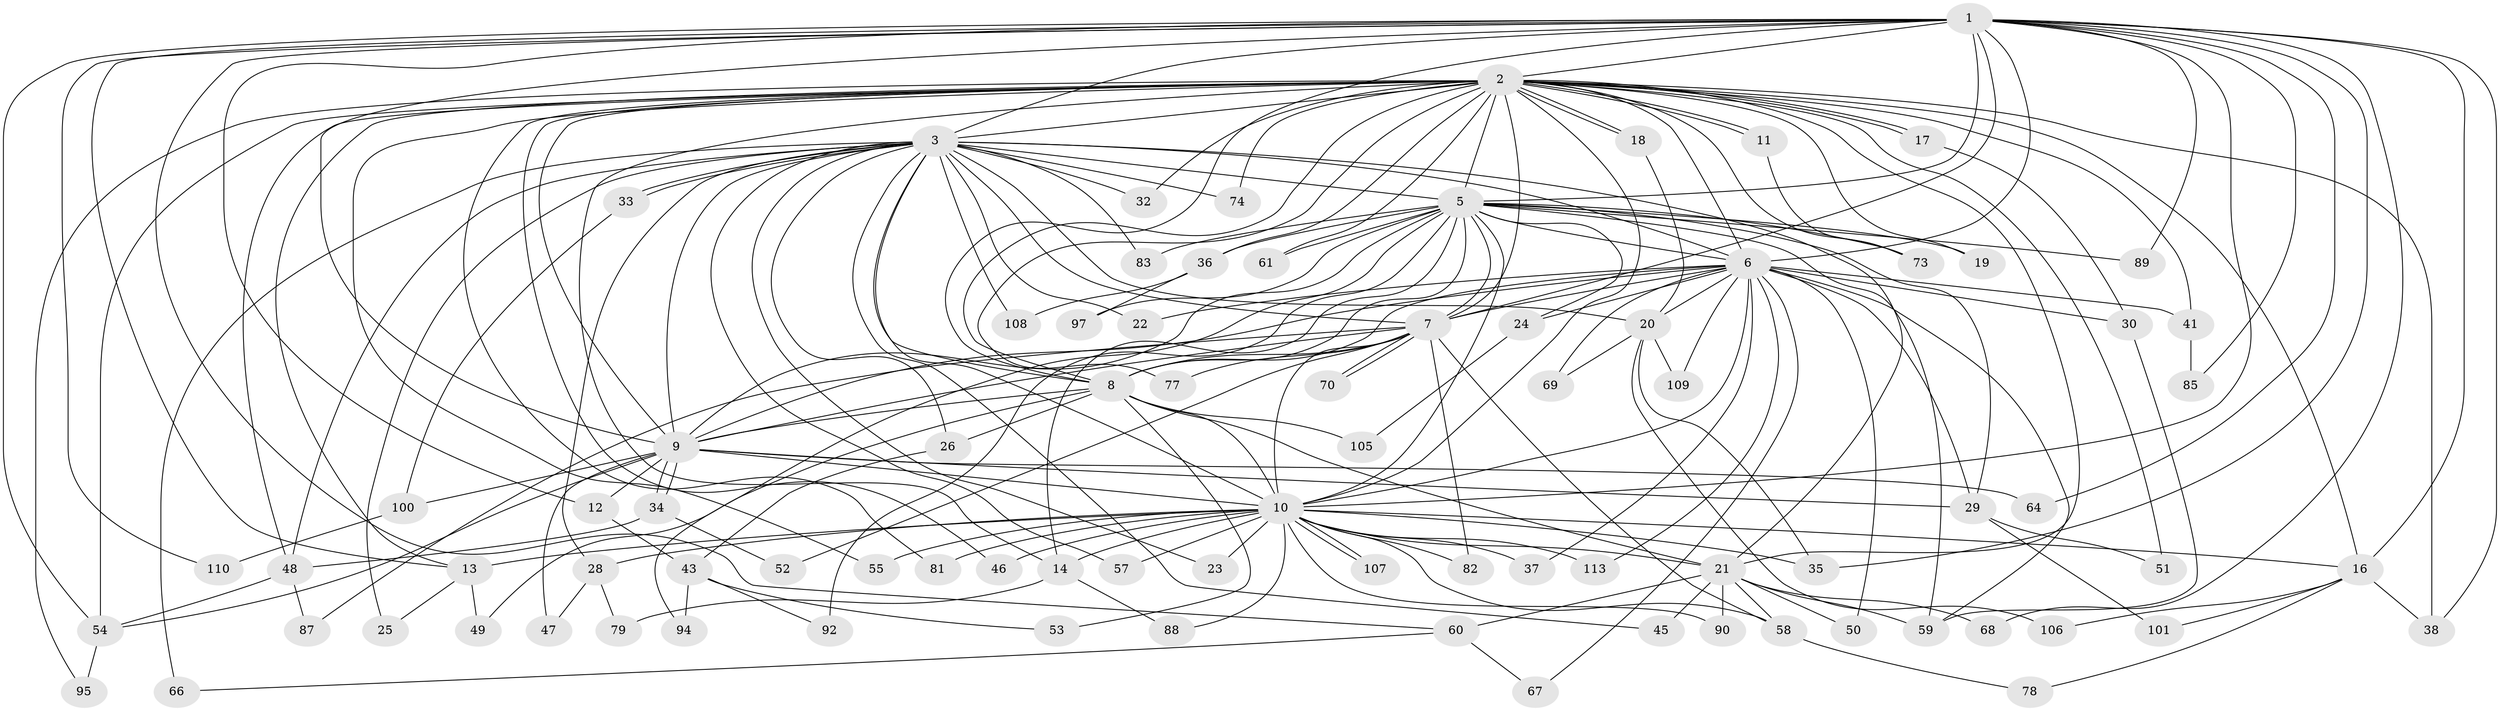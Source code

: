// original degree distribution, {23: 0.008849557522123894, 40: 0.008849557522123894, 20: 0.008849557522123894, 15: 0.017699115044247787, 26: 0.008849557522123894, 21: 0.008849557522123894, 14: 0.008849557522123894, 19: 0.008849557522123894, 30: 0.008849557522123894, 3: 0.17699115044247787, 5: 0.07079646017699115, 4: 0.061946902654867256, 7: 0.008849557522123894, 2: 0.5752212389380531, 6: 0.008849557522123894, 8: 0.008849557522123894}
// Generated by graph-tools (version 1.1) at 2025/41/03/06/25 10:41:38]
// undirected, 84 vertices, 202 edges
graph export_dot {
graph [start="1"]
  node [color=gray90,style=filled];
  1 [super="+42"];
  2 [super="+40"];
  3 [super="+4"];
  5 [super="+102"];
  6 [super="+15"];
  7 [super="+31"];
  8 [super="+76"];
  9 [super="+75"];
  10 [super="+93"];
  11;
  12;
  13 [super="+91"];
  14 [super="+65"];
  16 [super="+111"];
  17;
  18;
  19;
  20 [super="+39"];
  21 [super="+27"];
  22;
  23;
  24;
  25;
  26 [super="+104"];
  28;
  29 [super="+99"];
  30 [super="+62"];
  32;
  33;
  34 [super="+86"];
  35 [super="+96"];
  36 [super="+44"];
  37;
  38 [super="+56"];
  41 [super="+63"];
  43;
  45;
  46;
  47 [super="+72"];
  48 [super="+98"];
  49;
  50;
  51;
  52;
  53;
  54 [super="+84"];
  55;
  57;
  58 [super="+71"];
  59 [super="+80"];
  60;
  61;
  64;
  66;
  67;
  68;
  69;
  70;
  73 [super="+103"];
  74;
  77;
  78;
  79;
  81;
  82;
  83;
  85;
  87;
  88;
  89;
  90;
  92 [super="+112"];
  94;
  95;
  97;
  100;
  101;
  105;
  106;
  107;
  108;
  109;
  110;
  113;
  1 -- 2 [weight=2];
  1 -- 3 [weight=2];
  1 -- 5 [weight=2];
  1 -- 6;
  1 -- 7 [weight=2];
  1 -- 8;
  1 -- 9;
  1 -- 10;
  1 -- 12;
  1 -- 13;
  1 -- 16;
  1 -- 35;
  1 -- 54;
  1 -- 60;
  1 -- 64;
  1 -- 68;
  1 -- 89;
  1 -- 110;
  1 -- 38;
  1 -- 85;
  2 -- 3 [weight=2];
  2 -- 5;
  2 -- 6;
  2 -- 7;
  2 -- 8;
  2 -- 9 [weight=2];
  2 -- 10;
  2 -- 11;
  2 -- 11;
  2 -- 13;
  2 -- 14;
  2 -- 17;
  2 -- 17;
  2 -- 18;
  2 -- 18;
  2 -- 19;
  2 -- 32;
  2 -- 36;
  2 -- 38;
  2 -- 41 [weight=2];
  2 -- 46;
  2 -- 48;
  2 -- 51;
  2 -- 55;
  2 -- 61;
  2 -- 73;
  2 -- 74;
  2 -- 77;
  2 -- 81;
  2 -- 95;
  2 -- 54;
  2 -- 16;
  2 -- 21;
  3 -- 5 [weight=2];
  3 -- 6 [weight=2];
  3 -- 7 [weight=2];
  3 -- 8 [weight=2];
  3 -- 9 [weight=2];
  3 -- 10 [weight=2];
  3 -- 20;
  3 -- 22;
  3 -- 23;
  3 -- 26;
  3 -- 33;
  3 -- 33;
  3 -- 48;
  3 -- 57;
  3 -- 74;
  3 -- 83;
  3 -- 108;
  3 -- 32;
  3 -- 66;
  3 -- 45;
  3 -- 21;
  3 -- 25;
  3 -- 28;
  5 -- 6 [weight=2];
  5 -- 7;
  5 -- 8;
  5 -- 9;
  5 -- 10;
  5 -- 14;
  5 -- 19;
  5 -- 24;
  5 -- 29;
  5 -- 36 [weight=2];
  5 -- 61;
  5 -- 73;
  5 -- 83;
  5 -- 89;
  5 -- 92 [weight=2];
  5 -- 94;
  5 -- 97;
  5 -- 59;
  6 -- 7;
  6 -- 8;
  6 -- 9;
  6 -- 10;
  6 -- 22;
  6 -- 24;
  6 -- 29;
  6 -- 30;
  6 -- 37;
  6 -- 41;
  6 -- 50;
  6 -- 59;
  6 -- 67;
  6 -- 109;
  6 -- 113;
  6 -- 69;
  6 -- 20;
  7 -- 8;
  7 -- 9;
  7 -- 10;
  7 -- 52;
  7 -- 70;
  7 -- 70;
  7 -- 77;
  7 -- 82;
  7 -- 58;
  7 -- 87;
  8 -- 9;
  8 -- 10;
  8 -- 26;
  8 -- 49;
  8 -- 53;
  8 -- 105;
  8 -- 21;
  9 -- 10;
  9 -- 12;
  9 -- 34;
  9 -- 34;
  9 -- 47 [weight=2];
  9 -- 54;
  9 -- 64;
  9 -- 100;
  9 -- 29;
  10 -- 16;
  10 -- 21;
  10 -- 23;
  10 -- 28;
  10 -- 37;
  10 -- 46;
  10 -- 55;
  10 -- 57;
  10 -- 58;
  10 -- 81;
  10 -- 82;
  10 -- 88;
  10 -- 90;
  10 -- 107;
  10 -- 107;
  10 -- 113;
  10 -- 35;
  10 -- 14;
  10 -- 13;
  11 -- 73;
  12 -- 43;
  13 -- 25;
  13 -- 49;
  14 -- 88;
  14 -- 79;
  16 -- 38;
  16 -- 78;
  16 -- 101;
  16 -- 106;
  17 -- 30;
  18 -- 20;
  20 -- 35;
  20 -- 69;
  20 -- 109;
  20 -- 106;
  21 -- 45;
  21 -- 50;
  21 -- 60;
  21 -- 68;
  21 -- 90;
  21 -- 58;
  21 -- 59;
  24 -- 105;
  26 -- 43;
  28 -- 47;
  28 -- 79;
  29 -- 51;
  29 -- 101;
  30 -- 59;
  33 -- 100;
  34 -- 52;
  34 -- 48;
  36 -- 97;
  36 -- 108;
  41 -- 85;
  43 -- 53;
  43 -- 92;
  43 -- 94;
  48 -- 87;
  48 -- 54;
  54 -- 95;
  58 -- 78;
  60 -- 66;
  60 -- 67;
  100 -- 110;
}
